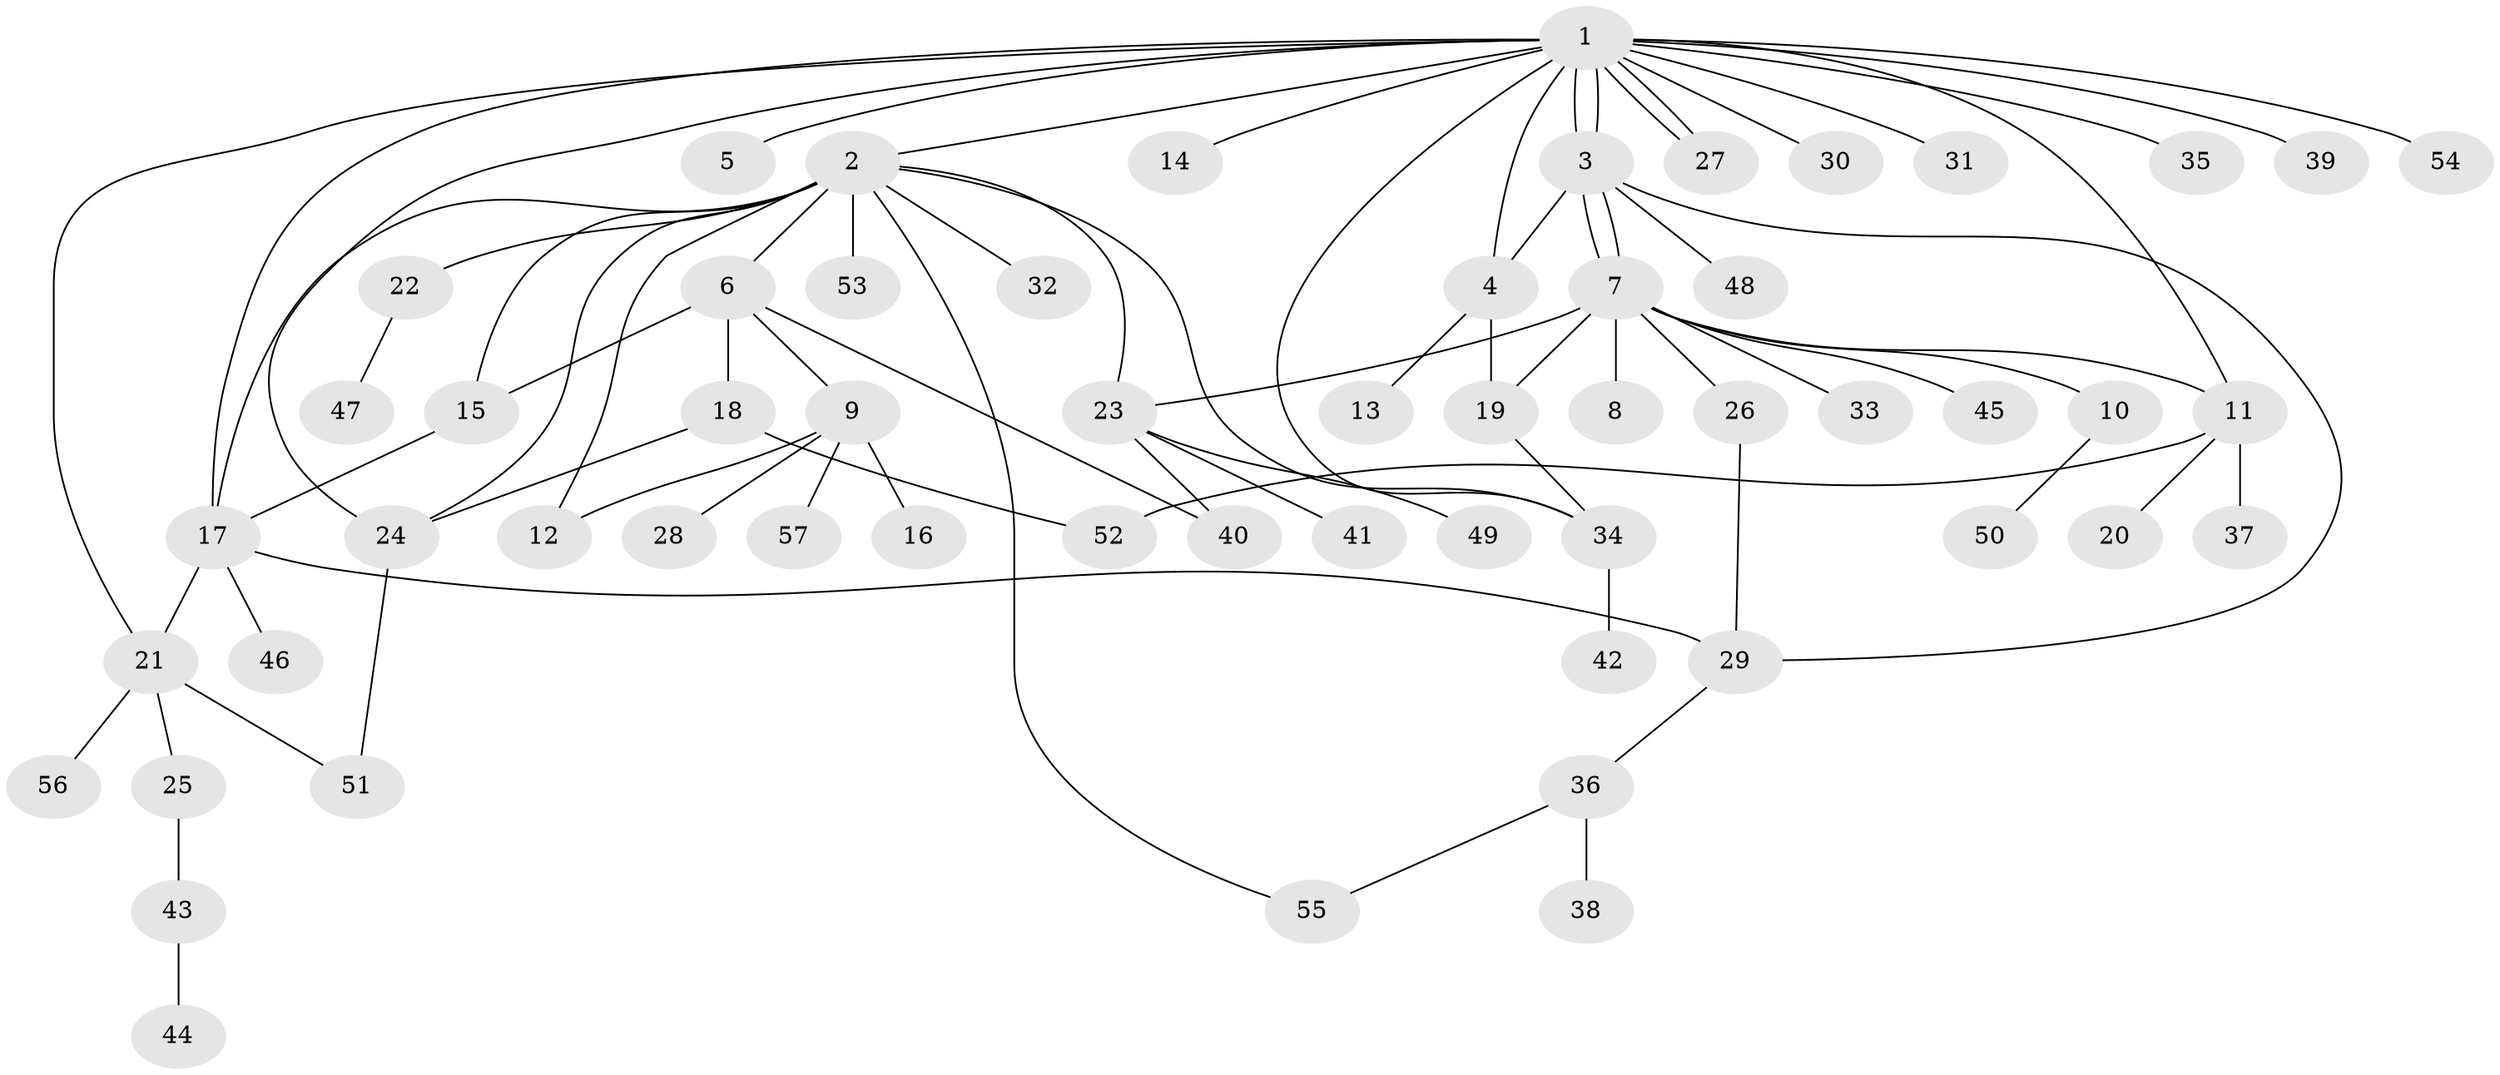 // coarse degree distribution, {1: 0.4827586206896552, 13: 0.034482758620689655, 7: 0.034482758620689655, 4: 0.13793103448275862, 6: 0.034482758620689655, 3: 0.06896551724137931, 2: 0.10344827586206896, 5: 0.06896551724137931, 8: 0.034482758620689655}
// Generated by graph-tools (version 1.1) at 2025/36/03/04/25 23:36:52]
// undirected, 57 vertices, 78 edges
graph export_dot {
  node [color=gray90,style=filled];
  1;
  2;
  3;
  4;
  5;
  6;
  7;
  8;
  9;
  10;
  11;
  12;
  13;
  14;
  15;
  16;
  17;
  18;
  19;
  20;
  21;
  22;
  23;
  24;
  25;
  26;
  27;
  28;
  29;
  30;
  31;
  32;
  33;
  34;
  35;
  36;
  37;
  38;
  39;
  40;
  41;
  42;
  43;
  44;
  45;
  46;
  47;
  48;
  49;
  50;
  51;
  52;
  53;
  54;
  55;
  56;
  57;
  1 -- 2;
  1 -- 3;
  1 -- 3;
  1 -- 4;
  1 -- 5;
  1 -- 11;
  1 -- 14;
  1 -- 17;
  1 -- 21;
  1 -- 24;
  1 -- 27;
  1 -- 27;
  1 -- 30;
  1 -- 31;
  1 -- 34;
  1 -- 35;
  1 -- 39;
  1 -- 54;
  2 -- 6;
  2 -- 12;
  2 -- 15;
  2 -- 17;
  2 -- 22;
  2 -- 23;
  2 -- 24;
  2 -- 32;
  2 -- 34;
  2 -- 53;
  2 -- 55;
  3 -- 4;
  3 -- 7;
  3 -- 7;
  3 -- 29;
  3 -- 48;
  4 -- 13;
  4 -- 19;
  6 -- 9;
  6 -- 15;
  6 -- 18;
  6 -- 40;
  7 -- 8;
  7 -- 10;
  7 -- 11;
  7 -- 19;
  7 -- 23;
  7 -- 26;
  7 -- 33;
  7 -- 45;
  9 -- 12;
  9 -- 16;
  9 -- 28;
  9 -- 57;
  10 -- 50;
  11 -- 20;
  11 -- 37;
  11 -- 52;
  15 -- 17;
  17 -- 21;
  17 -- 29;
  17 -- 46;
  18 -- 24;
  18 -- 52;
  19 -- 34;
  21 -- 25;
  21 -- 51;
  21 -- 56;
  22 -- 47;
  23 -- 40;
  23 -- 41;
  23 -- 49;
  24 -- 51;
  25 -- 43;
  26 -- 29;
  29 -- 36;
  34 -- 42;
  36 -- 38;
  36 -- 55;
  43 -- 44;
}
